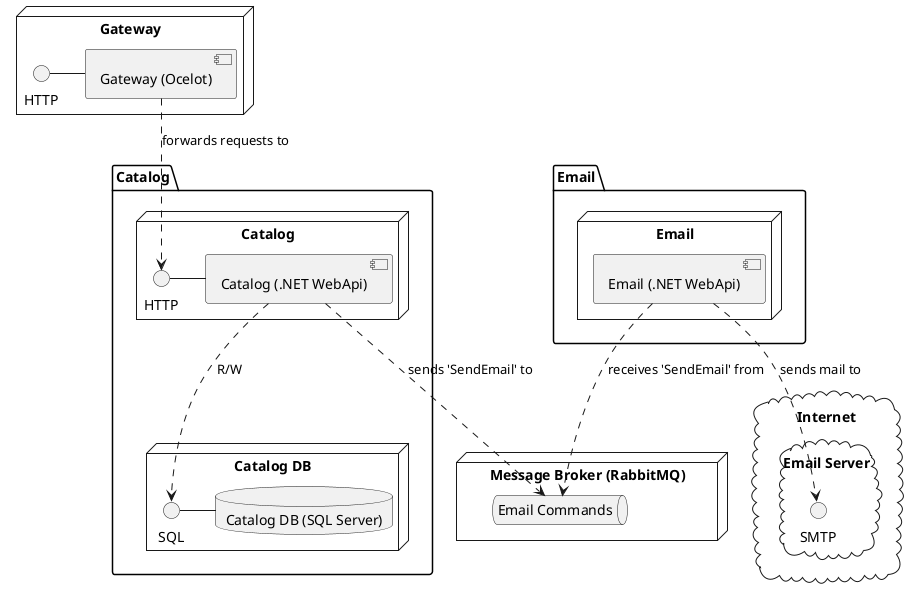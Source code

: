 @startuml
node "Gateway" as GatewayNode {
  interface "HTTP" as GatewayApi
  component "Gateway (Ocelot)" as Gateway
}

folder "Catalog" as CatalogFolder {
  node "Catalog" as CatalogNode {
    interface "HTTP" as CatalogApi
    component "Catalog (.NET WebApi)" as Catalog
  } 
  
  node "Catalog DB" as CatalogDbNode {
    interface "SQL" as CatalogDbApi 
    database "Catalog DB (SQL Server)" as CatalogDb
  }
}


folder "Email" as EmailFolder {
  node "Email" as EmailNode {
    component "Email (.NET WebApi)" as Email
  } 
}

node "Message Broker (RabbitMQ)" as BrokerNode {
  queue "Email Commands" as EmailCommands
}

cloud Internet {
  cloud "Email Server" as EmailServerlNode {
    interface "SMTP" as EmailServerApi
  }
}
GatewayApi - Gateway
Gateway ..> CatalogApi : forwards requests to

CatalogApi - Catalog
Catalog ..> CatalogDbApi : R/W 
Catalog ..> EmailCommands : "sends 'SendEmail' to" 

CatalogDbApi - CatalogDb

Email ..> EmailCommands :  "receives 'SendEmail' from" 
Email ..> EmailServerApi :  "sends mail to" 

'note left of HTTP : Web Service only

/'
note right of [First Component]
  A note can also
  be on several lines
end note
'/
@enduml
